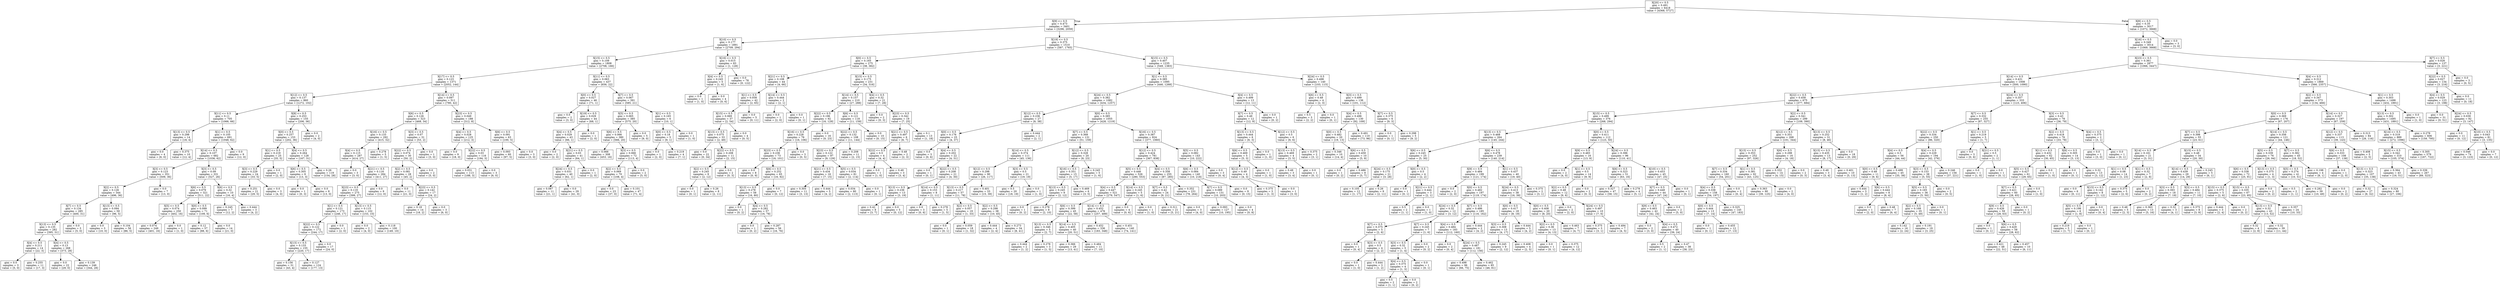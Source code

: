 digraph Tree {
node [shape=box] ;
0 [label="X[20] <= 0.5\ngini = 0.491\nsamples = 6418\nvalue = [4368, 5727]"] ;
1 [label="X[9] <= 0.5\ngini = 0.473\nsamples = 3401\nvalue = [3296, 2059]"] ;
0 -> 1 [labeldistance=2.5, labelangle=45, headlabel="True"] ;
2 [label="X[10] <= 0.5\ngini = 0.177\nsamples = 1891\nvalue = [2709, 294]"] ;
1 -> 2 ;
3 [label="X[15] <= 0.5\ngini = 0.109\nsamples = 1808\nvalue = [2708, 166]"] ;
2 -> 3 ;
4 [label="X[17] <= 0.5\ngini = 0.123\nsamples = 1371\nvalue = [2052, 144]"] ;
3 -> 4 ;
5 [label="X[12] <= 0.5\ngini = 0.137\nsamples = 860\nvalue = [1272, 102]"] ;
4 -> 5 ;
6 [label="X[11] <= 0.5\ngini = 0.11\nsamples = 705\nvalue = [1066, 66]"] ;
5 -> 6 ;
7 [label="X[13] <= 0.5\ngini = 0.298\nsamples = 14\nvalue = [18, 4]"] ;
6 -> 7 ;
8 [label="gini = 0.0\nsamples = 4\nvalue = [6, 0]"] ;
7 -> 8 ;
9 [label="gini = 0.375\nsamples = 10\nvalue = [12, 4]"] ;
7 -> 9 ;
10 [label="X[1] <= 0.5\ngini = 0.105\nsamples = 691\nvalue = [1048, 62]"] ;
6 -> 10 ;
11 [label="X[14] <= 0.5\ngini = 0.107\nsamples = 682\nvalue = [1036, 62]"] ;
10 -> 11 ;
12 [label="X[3] <= 0.5\ngini = 0.123\nsamples = 351\nvalue = [509, 36]"] ;
11 -> 12 ;
13 [label="X[2] <= 0.5\ngini = 0.126\nsamples = 344\nvalue = [496, 36]"] ;
12 -> 13 ;
14 [label="X[7] <= 0.5\ngini = 0.134\nsamples = 285\nvalue = [400, 31]"] ;
13 -> 14 ;
15 [label="X[13] <= 0.5\ngini = 0.135\nsamples = 282\nvalue = [395, 31]"] ;
14 -> 15 ;
16 [label="X[4] <= 0.5\ngini = 0.211\nsamples = 14\nvalue = [22, 3]"] ;
15 -> 16 ;
17 [label="gini = 0.0\nsamples = 3\nvalue = [5, 0]"] ;
16 -> 17 ;
18 [label="gini = 0.255\nsamples = 11\nvalue = [17, 3]"] ;
16 -> 18 ;
19 [label="X[4] <= 0.5\ngini = 0.13\nsamples = 268\nvalue = [373, 28]"] ;
15 -> 19 ;
20 [label="gini = 0.0\nsamples = 22\nvalue = [29, 0]"] ;
19 -> 20 ;
21 [label="gini = 0.139\nsamples = 246\nvalue = [344, 28]"] ;
19 -> 21 ;
22 [label="gini = 0.0\nsamples = 3\nvalue = [5, 0]"] ;
14 -> 22 ;
23 [label="X[13] <= 0.5\ngini = 0.094\nsamples = 59\nvalue = [96, 5]"] ;
13 -> 23 ;
24 [label="gini = 0.0\nsamples = 3\nvalue = [10, 0]"] ;
23 -> 24 ;
25 [label="gini = 0.104\nsamples = 56\nvalue = [86, 5]"] ;
23 -> 25 ;
26 [label="gini = 0.0\nsamples = 7\nvalue = [13, 0]"] ;
12 -> 26 ;
27 [label="X[3] <= 0.5\ngini = 0.09\nsamples = 331\nvalue = [527, 26]"] ;
11 -> 27 ;
28 [label="X[6] <= 0.5\ngini = 0.079\nsamples = 321\nvalue = [511, 22]"] ;
27 -> 28 ;
29 [label="X[5] <= 0.5\ngini = 0.074\nsamples = 250\nvalue = [402, 16]"] ;
28 -> 29 ;
30 [label="gini = 0.074\nsamples = 249\nvalue = [401, 16]"] ;
29 -> 30 ;
31 [label="gini = 0.0\nsamples = 1\nvalue = [1, 0]"] ;
29 -> 31 ;
32 [label="X[0] <= 0.5\ngini = 0.099\nsamples = 71\nvalue = [109, 6]"] ;
28 -> 32 ;
33 [label="gini = 0.12\nsamples = 57\nvalue = [88, 6]"] ;
32 -> 33 ;
34 [label="gini = 0.0\nsamples = 14\nvalue = [21, 0]"] ;
32 -> 34 ;
35 [label="X[6] <= 0.5\ngini = 0.32\nsamples = 10\nvalue = [16, 4]"] ;
27 -> 35 ;
36 [label="gini = 0.245\nsamples = 7\nvalue = [12, 2]"] ;
35 -> 36 ;
37 [label="gini = 0.444\nsamples = 3\nvalue = [4, 2]"] ;
35 -> 37 ;
38 [label="gini = 0.0\nsamples = 9\nvalue = [12, 0]"] ;
10 -> 38 ;
39 [label="X[8] <= 0.5\ngini = 0.253\nsamples = 155\nvalue = [206, 36]"] ;
5 -> 39 ;
40 [label="X[0] <= 0.5\ngini = 0.257\nsamples = 153\nvalue = [202, 36]"] ;
39 -> 40 ;
41 [label="X[1] <= 0.5\ngini = 0.219\nsamples = 25\nvalue = [35, 5]"] ;
40 -> 41 ;
42 [label="X[3] <= 0.5\ngini = 0.229\nsamples = 24\nvalue = [33, 5]"] ;
41 -> 42 ;
43 [label="gini = 0.251\nsamples = 21\nvalue = [29, 5]"] ;
42 -> 43 ;
44 [label="gini = 0.0\nsamples = 3\nvalue = [4, 0]"] ;
42 -> 44 ;
45 [label="gini = 0.0\nsamples = 1\nvalue = [2, 0]"] ;
41 -> 45 ;
46 [label="X[4] <= 0.5\ngini = 0.264\nsamples = 128\nvalue = [167, 31]"] ;
40 -> 46 ;
47 [label="X[6] <= 0.5\ngini = 0.305\nsamples = 9\nvalue = [13, 3]"] ;
46 -> 47 ;
48 [label="gini = 0.0\nsamples = 1\nvalue = [0, 3]"] ;
47 -> 48 ;
49 [label="gini = 0.0\nsamples = 8\nvalue = [13, 0]"] ;
47 -> 49 ;
50 [label="gini = 0.26\nsamples = 119\nvalue = [154, 28]"] ;
46 -> 50 ;
51 [label="gini = 0.0\nsamples = 2\nvalue = [4, 0]"] ;
39 -> 51 ;
52 [label="X[14] <= 0.5\ngini = 0.097\nsamples = 511\nvalue = [780, 42]"] ;
4 -> 52 ;
53 [label="X[6] <= 0.5\ngini = 0.126\nsamples = 323\nvalue = [468, 34]"] ;
52 -> 53 ;
54 [label="X[16] <= 0.5\ngini = 0.133\nsamples = 292\nvalue = [415, 32]"] ;
53 -> 54 ;
55 [label="X[4] <= 0.5\ngini = 0.115\nsamples = 287\nvalue = [414, 27]"] ;
54 -> 55 ;
56 [label="gini = 0.0\nsamples = 3\nvalue = [3, 0]"] ;
55 -> 56 ;
57 [label="X[21] <= 0.5\ngini = 0.116\nsamples = 284\nvalue = [411, 27]"] ;
55 -> 57 ;
58 [label="X[23] <= 0.5\ngini = 0.119\nsamples = 275\nvalue = [399, 27]"] ;
57 -> 58 ;
59 [label="X[1] <= 0.5\ngini = 0.121\nsamples = 173\nvalue = [246, 17]"] ;
58 -> 59 ;
60 [label="X[22] <= 0.5\ngini = 0.122\nsamples = 172\nvalue = [244, 17]"] ;
59 -> 60 ;
61 [label="X[13] <= 0.5\ngini = 0.133\nsamples = 155\nvalue = [220, 17]"] ;
60 -> 61 ;
62 [label="gini = 0.156\nsamples = 31\nvalue = [43, 4]"] ;
61 -> 62 ;
63 [label="gini = 0.127\nsamples = 124\nvalue = [177, 13]"] ;
61 -> 63 ;
64 [label="gini = 0.0\nsamples = 17\nvalue = [24, 0]"] ;
60 -> 64 ;
65 [label="gini = 0.0\nsamples = 1\nvalue = [2, 0]"] ;
59 -> 65 ;
66 [label="X[13] <= 0.5\ngini = 0.115\nsamples = 102\nvalue = [153, 10]"] ;
58 -> 66 ;
67 [label="gini = 0.0\nsamples = 2\nvalue = [4, 0]"] ;
66 -> 67 ;
68 [label="gini = 0.118\nsamples = 100\nvalue = [149, 10]"] ;
66 -> 68 ;
69 [label="gini = 0.0\nsamples = 9\nvalue = [12, 0]"] ;
57 -> 69 ;
70 [label="gini = 0.278\nsamples = 5\nvalue = [1, 5]"] ;
54 -> 70 ;
71 [label="X[3] <= 0.5\ngini = 0.07\nsamples = 31\nvalue = [53, 2]"] ;
53 -> 71 ;
72 [label="X[22] <= 0.5\ngini = 0.074\nsamples = 30\nvalue = [50, 2]"] ;
71 -> 72 ;
73 [label="X[2] <= 0.5\ngini = 0.081\nsamples = 28\nvalue = [45, 2]"] ;
72 -> 73 ;
74 [label="gini = 0.0\nsamples = 11\nvalue = [21, 0]"] ;
73 -> 74 ;
75 [label="X[23] <= 0.5\ngini = 0.142\nsamples = 17\nvalue = [24, 2]"] ;
73 -> 75 ;
76 [label="gini = 0.18\nsamples = 14\nvalue = [18, 2]"] ;
75 -> 76 ;
77 [label="gini = 0.0\nsamples = 3\nvalue = [6, 0]"] ;
75 -> 77 ;
78 [label="gini = 0.0\nsamples = 2\nvalue = [5, 0]"] ;
72 -> 78 ;
79 [label="gini = 0.0\nsamples = 1\nvalue = [3, 0]"] ;
71 -> 79 ;
80 [label="X[23] <= 0.5\ngini = 0.049\nsamples = 188\nvalue = [312, 8]"] ;
52 -> 80 ;
81 [label="X[4] <= 0.5\ngini = 0.028\nsamples = 125\nvalue = [212, 3]"] ;
80 -> 81 ;
82 [label="gini = 0.0\nsamples = 9\nvalue = [18, 0]"] ;
81 -> 82 ;
83 [label="X[22] <= 0.5\ngini = 0.03\nsamples = 116\nvalue = [194, 3]"] ;
81 -> 83 ;
84 [label="gini = 0.031\nsamples = 113\nvalue = [188, 3]"] ;
83 -> 84 ;
85 [label="gini = 0.0\nsamples = 3\nvalue = [6, 0]"] ;
83 -> 85 ;
86 [label="X[6] <= 0.5\ngini = 0.091\nsamples = 63\nvalue = [100, 5]"] ;
80 -> 86 ;
87 [label="gini = 0.093\nsamples = 60\nvalue = [97, 5]"] ;
86 -> 87 ;
88 [label="gini = 0.0\nsamples = 3\nvalue = [3, 0]"] ;
86 -> 88 ;
89 [label="X[11] <= 0.5\ngini = 0.063\nsamples = 437\nvalue = [656, 22]"] ;
3 -> 89 ;
90 [label="X[0] <= 0.5\ngini = 0.027\nsamples = 46\nvalue = [71, 1]"] ;
89 -> 90 ;
91 [label="gini = 0.0\nsamples = 2\nvalue = [3, 0]"] ;
90 -> 91 ;
92 [label="X[19] <= 0.5\ngini = 0.029\nsamples = 44\nvalue = [68, 1]"] ;
90 -> 92 ;
93 [label="X[4] <= 0.5\ngini = 0.029\nsamples = 43\nvalue = [66, 1]"] ;
92 -> 93 ;
94 [label="gini = 0.0\nsamples = 2\nvalue = [2, 0]"] ;
93 -> 94 ;
95 [label="X[21] <= 0.5\ngini = 0.03\nsamples = 41\nvalue = [64, 1]"] ;
93 -> 95 ;
96 [label="X[24] <= 0.5\ngini = 0.031\nsamples = 40\nvalue = [62, 1]"] ;
95 -> 96 ;
97 [label="gini = 0.087\nsamples = 11\nvalue = [21, 1]"] ;
96 -> 97 ;
98 [label="gini = 0.0\nsamples = 29\nvalue = [41, 0]"] ;
96 -> 98 ;
99 [label="gini = 0.0\nsamples = 1\nvalue = [2, 0]"] ;
95 -> 99 ;
100 [label="gini = 0.0\nsamples = 1\nvalue = [2, 0]"] ;
92 -> 100 ;
101 [label="X[7] <= 0.5\ngini = 0.067\nsamples = 391\nvalue = [585, 21]"] ;
89 -> 101 ;
102 [label="X[5] <= 0.5\ngini = 0.065\nsamples = 385\nvalue = [575, 20]"] ;
101 -> 102 ;
103 [label="X[6] <= 0.5\ngini = 0.066\nsamples = 380\nvalue = [566, 20]"] ;
102 -> 103 ;
104 [label="gini = 0.066\nsamples = 308\nvalue = [453, 16]"] ;
103 -> 104 ;
105 [label="X[3] <= 0.5\ngini = 0.066\nsamples = 72\nvalue = [113, 4]"] ;
103 -> 105 ;
106 [label="X[2] <= 0.5\ngini = 0.069\nsamples = 70\nvalue = [108, 4]"] ;
105 -> 106 ;
107 [label="gini = 0.0\nsamples = 23\nvalue = [37, 0]"] ;
106 -> 107 ;
108 [label="gini = 0.101\nsamples = 47\nvalue = [71, 4]"] ;
106 -> 108 ;
109 [label="gini = 0.0\nsamples = 2\nvalue = [5, 0]"] ;
105 -> 109 ;
110 [label="gini = 0.0\nsamples = 5\nvalue = [9, 0]"] ;
102 -> 110 ;
111 [label="X[1] <= 0.5\ngini = 0.165\nsamples = 6\nvalue = [10, 1]"] ;
101 -> 111 ;
112 [label="X[0] <= 0.5\ngini = 0.18\nsamples = 5\nvalue = [9, 1]"] ;
111 -> 112 ;
113 [label="gini = 0.0\nsamples = 1\nvalue = [2, 0]"] ;
112 -> 113 ;
114 [label="gini = 0.219\nsamples = 4\nvalue = [7, 1]"] ;
112 -> 114 ;
115 [label="gini = 0.0\nsamples = 1\nvalue = [1, 0]"] ;
111 -> 115 ;
116 [label="X[16] <= 0.5\ngini = 0.015\nsamples = 83\nvalue = [1, 128]"] ;
2 -> 116 ;
117 [label="X[4] <= 0.5\ngini = 0.245\nsamples = 5\nvalue = [1, 6]"] ;
116 -> 117 ;
118 [label="gini = 0.0\nsamples = 1\nvalue = [1, 0]"] ;
117 -> 118 ;
119 [label="gini = 0.0\nsamples = 4\nvalue = [0, 6]"] ;
117 -> 119 ;
120 [label="gini = 0.0\nsamples = 78\nvalue = [0, 122]"] ;
116 -> 120 ;
121 [label="X[19] <= 0.5\ngini = 0.375\nsamples = 1510\nvalue = [587, 1765]"] ;
1 -> 121 ;
122 [label="X[0] <= 0.5\ngini = 0.165\nsamples = 275\nvalue = [38, 382]"] ;
121 -> 122 ;
123 [label="X[21] <= 0.5\ngini = 0.108\nsamples = 44\nvalue = [4, 66]"] ;
122 -> 123 ;
124 [label="X[1] <= 0.5\ngini = 0.058\nsamples = 42\nvalue = [2, 65]"] ;
123 -> 124 ;
125 [label="X[15] <= 0.5\ngini = 0.069\nsamples = 37\nvalue = [2, 54]"] ;
124 -> 125 ;
126 [label="X[13] <= 0.5\ngini = 0.075\nsamples = 33\nvalue = [2, 49]"] ;
125 -> 126 ;
127 [label="gini = 0.0\nsamples = 22\nvalue = [0, 34]"] ;
126 -> 127 ;
128 [label="X[22] <= 0.5\ngini = 0.208\nsamples = 11\nvalue = [2, 15]"] ;
126 -> 128 ;
129 [label="X[2] <= 0.5\ngini = 0.245\nsamples = 9\nvalue = [2, 12]"] ;
128 -> 129 ;
130 [label="gini = 0.0\nsamples = 1\nvalue = [0, 1]"] ;
129 -> 130 ;
131 [label="gini = 0.26\nsamples = 8\nvalue = [2, 11]"] ;
129 -> 131 ;
132 [label="gini = 0.0\nsamples = 2\nvalue = [0, 3]"] ;
128 -> 132 ;
133 [label="gini = 0.0\nsamples = 4\nvalue = [0, 5]"] ;
125 -> 133 ;
134 [label="gini = 0.0\nsamples = 5\nvalue = [0, 11]"] ;
124 -> 134 ;
135 [label="X[14] <= 0.5\ngini = 0.444\nsamples = 2\nvalue = [2, 1]"] ;
123 -> 135 ;
136 [label="gini = 0.0\nsamples = 1\nvalue = [2, 0]"] ;
135 -> 136 ;
137 [label="gini = 0.0\nsamples = 1\nvalue = [0, 1]"] ;
135 -> 137 ;
138 [label="X[15] <= 0.5\ngini = 0.175\nsamples = 231\nvalue = [34, 316]"] ;
122 -> 138 ;
139 [label="X[14] <= 0.5\ngini = 0.157\nsamples = 210\nvalue = [27, 288]"] ;
138 -> 139 ;
140 [label="X[22] <= 0.5\ngini = 0.196\nsamples = 92\nvalue = [16, 129]"] ;
139 -> 140 ;
141 [label="X[16] <= 0.5\ngini = 0.228\nsamples = 76\nvalue = [16, 106]"] ;
140 -> 141 ;
142 [label="X[23] <= 0.5\ngini = 0.236\nsamples = 73\nvalue = [16, 101]"] ;
141 -> 142 ;
143 [label="gini = 0.0\nsamples = 8\nvalue = [0, 9]"] ;
142 -> 143 ;
144 [label="X[6] <= 0.5\ngini = 0.252\nsamples = 65\nvalue = [16, 92]"] ;
142 -> 144 ;
145 [label="X[13] <= 0.5\ngini = 0.278\nsamples = 58\nvalue = [16, 80]"] ;
144 -> 145 ;
146 [label="gini = 0.0\nsamples = 1\nvalue = [0, 2]"] ;
145 -> 146 ;
147 [label="X[4] <= 0.5\ngini = 0.282\nsamples = 57\nvalue = [16, 78]"] ;
145 -> 147 ;
148 [label="gini = 0.0\nsamples = 1\nvalue = [0, 2]"] ;
147 -> 148 ;
149 [label="gini = 0.287\nsamples = 56\nvalue = [16, 76]"] ;
147 -> 149 ;
150 [label="gini = 0.0\nsamples = 7\nvalue = [0, 12]"] ;
144 -> 150 ;
151 [label="gini = 0.0\nsamples = 3\nvalue = [0, 5]"] ;
141 -> 151 ;
152 [label="gini = 0.0\nsamples = 16\nvalue = [0, 23]"] ;
140 -> 152 ;
153 [label="X[6] <= 0.5\ngini = 0.121\nsamples = 118\nvalue = [11, 159]"] ;
139 -> 153 ;
154 [label="X[22] <= 0.5\ngini = 0.132\nsamples = 108\nvalue = [11, 144]"] ;
153 -> 154 ;
155 [label="X[23] <= 0.5\ngini = 0.122\nsamples = 97\nvalue = [9, 129]"] ;
154 -> 155 ;
156 [label="X[21] <= 0.5\ngini = 0.434\nsamples = 16\nvalue = [7, 15]"] ;
155 -> 156 ;
157 [label="gini = 0.305\nsamples = 11\nvalue = [3, 13]"] ;
156 -> 157 ;
158 [label="gini = 0.444\nsamples = 5\nvalue = [4, 2]"] ;
156 -> 158 ;
159 [label="X[5] <= 0.5\ngini = 0.034\nsamples = 81\nvalue = [2, 114]"] ;
155 -> 159 ;
160 [label="gini = 0.034\nsamples = 80\nvalue = [2, 113]"] ;
159 -> 160 ;
161 [label="gini = 0.0\nsamples = 1\nvalue = [0, 1]"] ;
159 -> 161 ;
162 [label="gini = 0.208\nsamples = 11\nvalue = [2, 15]"] ;
154 -> 162 ;
163 [label="gini = 0.0\nsamples = 10\nvalue = [0, 15]"] ;
153 -> 163 ;
164 [label="X[4] <= 0.5\ngini = 0.32\nsamples = 21\nvalue = [7, 28]"] ;
138 -> 164 ;
165 [label="gini = 0.0\nsamples = 2\nvalue = [0, 3]"] ;
164 -> 165 ;
166 [label="X[23] <= 0.5\ngini = 0.342\nsamples = 19\nvalue = [7, 25]"] ;
164 -> 166 ;
167 [label="X[21] <= 0.5\ngini = 0.497\nsamples = 6\nvalue = [6, 7]"] ;
166 -> 167 ;
168 [label="X[22] <= 0.5\ngini = 0.5\nsamples = 4\nvalue = [4, 4]"] ;
167 -> 168 ;
169 [label="gini = 0.0\nsamples = 1\nvalue = [1, 0]"] ;
168 -> 169 ;
170 [label="gini = 0.49\nsamples = 3\nvalue = [3, 4]"] ;
168 -> 170 ;
171 [label="gini = 0.48\nsamples = 2\nvalue = [2, 3]"] ;
167 -> 171 ;
172 [label="gini = 0.1\nsamples = 13\nvalue = [1, 18]"] ;
166 -> 172 ;
173 [label="X[15] <= 0.5\ngini = 0.407\nsamples = 1235\nvalue = [549, 1383]"] ;
121 -> 173 ;
174 [label="X[1] <= 0.5\ngini = 0.385\nsamples = 1095\nvalue = [446, 1268]"] ;
173 -> 174 ;
175 [label="X[24] <= 0.5\ngini = 0.382\nsamples = 1082\nvalue = [434, 1257]"] ;
174 -> 175 ;
176 [label="X[12] <= 0.5\ngini = 0.236\nsamples = 27\nvalue = [6, 38]"] ;
175 -> 176 ;
177 [label="X[0] <= 0.5\ngini = 0.176\nsamples = 25\nvalue = [4, 37]"] ;
176 -> 177 ;
178 [label="gini = 0.0\nsamples = 3\nvalue = [0, 6]"] ;
177 -> 178 ;
179 [label="X[4] <= 0.5\ngini = 0.202\nsamples = 22\nvalue = [4, 31]"] ;
177 -> 179 ;
180 [label="gini = 0.0\nsamples = 1\nvalue = [0, 1]"] ;
179 -> 180 ;
181 [label="X[22] <= 0.5\ngini = 0.208\nsamples = 21\nvalue = [4, 30]"] ;
179 -> 181 ;
182 [label="X[13] <= 0.5\ngini = 0.236\nsamples = 13\nvalue = [3, 19]"] ;
181 -> 182 ;
183 [label="gini = 0.42\nsamples = 8\nvalue = [3, 7]"] ;
182 -> 183 ;
184 [label="gini = 0.0\nsamples = 5\nvalue = [0, 12]"] ;
182 -> 184 ;
185 [label="X[14] <= 0.5\ngini = 0.153\nsamples = 8\nvalue = [1, 11]"] ;
181 -> 185 ;
186 [label="gini = 0.0\nsamples = 3\nvalue = [0, 6]"] ;
185 -> 186 ;
187 [label="gini = 0.278\nsamples = 5\nvalue = [1, 5]"] ;
185 -> 187 ;
188 [label="gini = 0.444\nsamples = 2\nvalue = [2, 1]"] ;
176 -> 188 ;
189 [label="X[0] <= 0.5\ngini = 0.385\nsamples = 1055\nvalue = [428, 1219]"] ;
175 -> 189 ;
190 [label="X[7] <= 0.5\ngini = 0.368\nsamples = 131\nvalue = [51, 159]"] ;
189 -> 190 ;
191 [label="X[14] <= 0.5\ngini = 0.374\nsamples = 111\nvalue = [45, 136]"] ;
190 -> 191 ;
192 [label="X[12] <= 0.5\ngini = 0.298\nsamples = 90\nvalue = [26, 117]"] ;
191 -> 192 ;
193 [label="X[13] <= 0.5\ngini = 0.217\nsamples = 57\nvalue = [11, 78]"] ;
192 -> 193 ;
194 [label="X[2] <= 0.5\ngini = 0.057\nsamples = 19\nvalue = [1, 33]"] ;
193 -> 194 ;
195 [label="gini = 0.0\nsamples = 1\nvalue = [0, 1]"] ;
194 -> 195 ;
196 [label="gini = 0.059\nsamples = 18\nvalue = [1, 32]"] ;
194 -> 196 ;
197 [label="X[2] <= 0.5\ngini = 0.298\nsamples = 38\nvalue = [10, 45]"] ;
193 -> 197 ;
198 [label="gini = 0.444\nsamples = 4\nvalue = [2, 4]"] ;
197 -> 198 ;
199 [label="gini = 0.273\nsamples = 34\nvalue = [8, 41]"] ;
197 -> 199 ;
200 [label="gini = 0.401\nsamples = 33\nvalue = [15, 39]"] ;
192 -> 200 ;
201 [label="X[3] <= 0.5\ngini = 0.5\nsamples = 21\nvalue = [19, 19]"] ;
191 -> 201 ;
202 [label="gini = 0.5\nsamples = 20\nvalue = [18, 19]"] ;
201 -> 202 ;
203 [label="gini = 0.0\nsamples = 1\nvalue = [1, 0]"] ;
201 -> 203 ;
204 [label="X[12] <= 0.5\ngini = 0.328\nsamples = 20\nvalue = [6, 23]"] ;
190 -> 204 ;
205 [label="X[16] <= 0.5\ngini = 0.351\nsamples = 15\nvalue = [5, 17]"] ;
204 -> 205 ;
206 [label="X[13] <= 0.5\ngini = 0.245\nsamples = 9\nvalue = [2, 12]"] ;
205 -> 206 ;
207 [label="gini = 0.0\nsamples = 1\nvalue = [0, 2]"] ;
206 -> 207 ;
208 [label="gini = 0.278\nsamples = 8\nvalue = [2, 10]"] ;
206 -> 208 ;
209 [label="gini = 0.469\nsamples = 6\nvalue = [3, 5]"] ;
205 -> 209 ;
210 [label="gini = 0.245\nsamples = 5\nvalue = [1, 6]"] ;
204 -> 210 ;
211 [label="X[16] <= 0.5\ngini = 0.387\nsamples = 924\nvalue = [377, 1060]"] ;
189 -> 211 ;
212 [label="X[12] <= 0.5\ngini = 0.424\nsamples = 781\nvalue = [367, 838]"] ;
211 -> 212 ;
213 [label="X[5] <= 0.5\ngini = 0.446\nsamples = 526\nvalue = [280, 553]"] ;
212 -> 213 ;
214 [label="X[4] <= 0.5\ngini = 0.447\nsamples = 521\nvalue = [279, 547]"] ;
213 -> 214 ;
215 [label="X[6] <= 0.5\ngini = 0.399\nsamples = 45\nvalue = [22, 58]"] ;
214 -> 215 ;
216 [label="X[13] <= 0.5\ngini = 0.346\nsamples = 5\nvalue = [2, 7]"] ;
215 -> 216 ;
217 [label="gini = 0.444\nsamples = 2\nvalue = [1, 2]"] ;
216 -> 217 ;
218 [label="gini = 0.278\nsamples = 3\nvalue = [1, 5]"] ;
216 -> 218 ;
219 [label="X[14] <= 0.5\ngini = 0.405\nsamples = 40\nvalue = [20, 51]"] ;
215 -> 219 ;
220 [label="gini = 0.366\nsamples = 29\nvalue = [13, 41]"] ;
219 -> 220 ;
221 [label="gini = 0.484\nsamples = 11\nvalue = [7, 10]"] ;
219 -> 221 ;
222 [label="X[14] <= 0.5\ngini = 0.452\nsamples = 476\nvalue = [257, 489]"] ;
214 -> 222 ;
223 [label="gini = 0.452\nsamples = 336\nvalue = [183, 348]"] ;
222 -> 223 ;
224 [label="gini = 0.451\nsamples = 140\nvalue = [74, 141]"] ;
222 -> 224 ;
225 [label="X[14] <= 0.5\ngini = 0.245\nsamples = 5\nvalue = [1, 6]"] ;
213 -> 225 ;
226 [label="gini = 0.0\nsamples = 4\nvalue = [0, 6]"] ;
225 -> 226 ;
227 [label="gini = 0.0\nsamples = 1\nvalue = [1, 0]"] ;
225 -> 227 ;
228 [label="X[4] <= 0.5\ngini = 0.358\nsamples = 255\nvalue = [87, 285]"] ;
212 -> 228 ;
229 [label="X[7] <= 0.5\ngini = 0.42\nsamples = 24\nvalue = [9, 21]"] ;
228 -> 229 ;
230 [label="gini = 0.311\nsamples = 21\nvalue = [5, 21]"] ;
229 -> 230 ;
231 [label="gini = 0.0\nsamples = 3\nvalue = [4, 0]"] ;
229 -> 231 ;
232 [label="gini = 0.352\nsamples = 231\nvalue = [78, 264]"] ;
228 -> 232 ;
233 [label="X[5] <= 0.5\ngini = 0.082\nsamples = 143\nvalue = [10, 222]"] ;
211 -> 233 ;
234 [label="X[6] <= 0.5\ngini = 0.084\nsamples = 140\nvalue = [10, 218]"] ;
233 -> 234 ;
235 [label="X[7] <= 0.5\ngini = 0.089\nsamples = 131\nvalue = [10, 203]"] ;
234 -> 235 ;
236 [label="gini = 0.093\nsamples = 127\nvalue = [10, 195]"] ;
235 -> 236 ;
237 [label="gini = 0.0\nsamples = 4\nvalue = [0, 8]"] ;
235 -> 237 ;
238 [label="gini = 0.0\nsamples = 9\nvalue = [0, 15]"] ;
234 -> 238 ;
239 [label="gini = 0.0\nsamples = 3\nvalue = [0, 4]"] ;
233 -> 239 ;
240 [label="X[4] <= 0.5\ngini = 0.499\nsamples = 13\nvalue = [12, 11]"] ;
174 -> 240 ;
241 [label="X[7] <= 0.5\ngini = 0.49\nsamples = 12\nvalue = [12, 9]"] ;
240 -> 241 ;
242 [label="X[13] <= 0.5\ngini = 0.444\nsamples = 6\nvalue = [6, 3]"] ;
241 -> 242 ;
243 [label="X[6] <= 0.5\ngini = 0.469\nsamples = 5\nvalue = [5, 3]"] ;
242 -> 243 ;
244 [label="X[12] <= 0.5\ngini = 0.49\nsamples = 4\nvalue = [4, 3]"] ;
243 -> 244 ;
245 [label="gini = 0.375\nsamples = 3\nvalue = [1, 3]"] ;
244 -> 245 ;
246 [label="gini = 0.0\nsamples = 1\nvalue = [3, 0]"] ;
244 -> 246 ;
247 [label="gini = 0.0\nsamples = 1\nvalue = [1, 0]"] ;
243 -> 247 ;
248 [label="gini = 0.0\nsamples = 1\nvalue = [1, 0]"] ;
242 -> 248 ;
249 [label="X[12] <= 0.5\ngini = 0.5\nsamples = 6\nvalue = [6, 6]"] ;
241 -> 249 ;
250 [label="X[13] <= 0.5\ngini = 0.469\nsamples = 4\nvalue = [3, 5]"] ;
249 -> 250 ;
251 [label="gini = 0.49\nsamples = 3\nvalue = [3, 4]"] ;
250 -> 251 ;
252 [label="gini = 0.0\nsamples = 1\nvalue = [0, 1]"] ;
250 -> 252 ;
253 [label="gini = 0.375\nsamples = 2\nvalue = [3, 1]"] ;
249 -> 253 ;
254 [label="gini = 0.0\nsamples = 1\nvalue = [0, 2]"] ;
240 -> 254 ;
255 [label="X[24] <= 0.5\ngini = 0.498\nsamples = 140\nvalue = [103, 115]"] ;
173 -> 255 ;
256 [label="X[6] <= 0.5\ngini = 0.48\nsamples = 4\nvalue = [2, 3]"] ;
255 -> 256 ;
257 [label="gini = 0.5\nsamples = 3\nvalue = [2, 2]"] ;
256 -> 257 ;
258 [label="gini = 0.0\nsamples = 1\nvalue = [0, 1]"] ;
256 -> 258 ;
259 [label="X[3] <= 0.5\ngini = 0.499\nsamples = 136\nvalue = [101, 112]"] ;
255 -> 259 ;
260 [label="X[4] <= 0.5\ngini = 0.496\nsamples = 130\nvalue = [92, 109]"] ;
259 -> 260 ;
261 [label="X[0] <= 0.5\ngini = 0.482\nsamples = 20\nvalue = [19, 13]"] ;
260 -> 261 ;
262 [label="gini = 0.346\nsamples = 10\nvalue = [14, 4]"] ;
261 -> 262 ;
263 [label="X[6] <= 0.5\ngini = 0.459\nsamples = 10\nvalue = [5, 9]"] ;
261 -> 263 ;
264 [label="gini = 0.0\nsamples = 1\nvalue = [0, 2]"] ;
263 -> 264 ;
265 [label="gini = 0.486\nsamples = 9\nvalue = [5, 7]"] ;
263 -> 265 ;
266 [label="gini = 0.491\nsamples = 110\nvalue = [73, 96]"] ;
260 -> 266 ;
267 [label="X[7] <= 0.5\ngini = 0.375\nsamples = 6\nvalue = [9, 3]"] ;
259 -> 267 ;
268 [label="gini = 0.0\nsamples = 1\nvalue = [0, 1]"] ;
267 -> 268 ;
269 [label="gini = 0.298\nsamples = 5\nvalue = [9, 2]"] ;
267 -> 269 ;
270 [label="X[8] <= 0.5\ngini = 0.35\nsamples = 3017\nvalue = [1072, 3668]"] ;
0 -> 270 [labeldistance=2.5, labelangle=-45, headlabel="False"] ;
271 [label="X[16] <= 0.5\ngini = 0.349\nsamples = 3014\nvalue = [1069, 3668]"] ;
270 -> 271 ;
272 [label="X[23] <= 0.5\ngini = 0.361\nsamples = 2877\nvalue = [1066, 3447]"] ;
271 -> 272 ;
273 [label="X[14] <= 0.5\ngini = 0.431\nsamples = 1008\nvalue = [500, 1090]"] ;
272 -> 273 ;
274 [label="X[22] <= 0.5\ngini = 0.458\nsamples = 675\nvalue = [377, 684]"] ;
273 -> 274 ;
275 [label="X[15] <= 0.5\ngini = 0.499\nsamples = 376\nvalue = [268, 294]"] ;
274 -> 275 ;
276 [label="X[13] <= 0.5\ngini = 0.468\nsamples = 264\nvalue = [145, 244]"] ;
275 -> 276 ;
277 [label="X[6] <= 0.5\ngini = 0.245\nsamples = 25\nvalue = [5, 30]"] ;
276 -> 277 ;
278 [label="X[24] <= 0.5\ngini = 0.175\nsamples = 21\nvalue = [3, 28]"] ;
277 -> 278 ;
279 [label="gini = 0.105\nsamples = 12\nvalue = [1, 17]"] ;
278 -> 279 ;
280 [label="gini = 0.26\nsamples = 9\nvalue = [2, 11]"] ;
278 -> 280 ;
281 [label="X[0] <= 0.5\ngini = 0.5\nsamples = 4\nvalue = [2, 2]"] ;
277 -> 281 ;
282 [label="gini = 0.0\nsamples = 1\nvalue = [0, 1]"] ;
281 -> 282 ;
283 [label="X[21] <= 0.5\ngini = 0.444\nsamples = 3\nvalue = [2, 1]"] ;
281 -> 283 ;
284 [label="gini = 0.5\nsamples = 2\nvalue = [1, 1]"] ;
283 -> 284 ;
285 [label="gini = 0.0\nsamples = 1\nvalue = [1, 0]"] ;
283 -> 285 ;
286 [label="X[6] <= 0.5\ngini = 0.478\nsamples = 239\nvalue = [140, 214]"] ;
276 -> 286 ;
287 [label="X[9] <= 0.5\ngini = 0.484\nsamples = 199\nvalue = [121, 174]"] ;
286 -> 287 ;
288 [label="gini = 0.0\nsamples = 2\nvalue = [2, 0]"] ;
287 -> 288 ;
289 [label="X[0] <= 0.5\ngini = 0.482\nsamples = 197\nvalue = [119, 174]"] ;
287 -> 289 ;
290 [label="X[24] <= 0.5\ngini = 0.32\nsamples = 12\nvalue = [3, 12]"] ;
289 -> 290 ;
291 [label="X[7] <= 0.5\ngini = 0.375\nsamples = 5\nvalue = [2, 6]"] ;
290 -> 291 ;
292 [label="gini = 0.0\nsamples = 1\nvalue = [0, 4]"] ;
291 -> 292 ;
293 [label="X[3] <= 0.5\ngini = 0.5\nsamples = 4\nvalue = [2, 2]"] ;
291 -> 293 ;
294 [label="gini = 0.0\nsamples = 1\nvalue = [1, 0]"] ;
293 -> 294 ;
295 [label="gini = 0.444\nsamples = 3\nvalue = [1, 2]"] ;
293 -> 295 ;
296 [label="X[7] <= 0.5\ngini = 0.245\nsamples = 7\nvalue = [1, 6]"] ;
290 -> 296 ;
297 [label="X[3] <= 0.5\ngini = 0.32\nsamples = 5\nvalue = [1, 4]"] ;
296 -> 297 ;
298 [label="X[4] <= 0.5\ngini = 0.375\nsamples = 4\nvalue = [1, 3]"] ;
297 -> 298 ;
299 [label="gini = 0.5\nsamples = 2\nvalue = [1, 1]"] ;
298 -> 299 ;
300 [label="gini = 0.0\nsamples = 2\nvalue = [0, 2]"] ;
298 -> 300 ;
301 [label="gini = 0.0\nsamples = 1\nvalue = [0, 1]"] ;
297 -> 301 ;
302 [label="gini = 0.0\nsamples = 2\nvalue = [0, 2]"] ;
296 -> 302 ;
303 [label="X[7] <= 0.5\ngini = 0.486\nsamples = 185\nvalue = [116, 162]"] ;
289 -> 303 ;
304 [label="X[4] <= 0.5\ngini = 0.484\nsamples = 183\nvalue = [112, 160]"] ;
303 -> 304 ;
305 [label="gini = 0.0\nsamples = 2\nvalue = [0, 4]"] ;
304 -> 305 ;
306 [label="X[24] <= 0.5\ngini = 0.487\nsamples = 181\nvalue = [112, 156]"] ;
304 -> 306 ;
307 [label="gini = 0.498\nsamples = 96\nvalue = [66, 75]"] ;
306 -> 307 ;
308 [label="gini = 0.462\nsamples = 85\nvalue = [46, 81]"] ;
306 -> 308 ;
309 [label="gini = 0.444\nsamples = 2\nvalue = [4, 2]"] ;
303 -> 309 ;
310 [label="X[1] <= 0.5\ngini = 0.437\nsamples = 40\nvalue = [19, 40]"] ;
286 -> 310 ;
311 [label="X[24] <= 0.5\ngini = 0.413\nsamples = 38\nvalue = [16, 39]"] ;
310 -> 311 ;
312 [label="X[0] <= 0.5\ngini = 0.417\nsamples = 18\nvalue = [8, 19]"] ;
311 -> 312 ;
313 [label="X[3] <= 0.5\ngini = 0.308\nsamples = 13\nvalue = [4, 17]"] ;
312 -> 313 ;
314 [label="gini = 0.245\nsamples = 9\nvalue = [2, 12]"] ;
313 -> 314 ;
315 [label="gini = 0.408\nsamples = 4\nvalue = [2, 5]"] ;
313 -> 315 ;
316 [label="gini = 0.444\nsamples = 5\nvalue = [4, 2]"] ;
312 -> 316 ;
317 [label="X[0] <= 0.5\ngini = 0.408\nsamples = 20\nvalue = [8, 20]"] ;
311 -> 317 ;
318 [label="X[2] <= 0.5\ngini = 0.36\nsamples = 13\nvalue = [4, 13]"] ;
317 -> 318 ;
319 [label="gini = 0.0\nsamples = 1\nvalue = [0, 1]"] ;
318 -> 319 ;
320 [label="gini = 0.375\nsamples = 12\nvalue = [4, 12]"] ;
318 -> 320 ;
321 [label="gini = 0.463\nsamples = 7\nvalue = [4, 7]"] ;
317 -> 321 ;
322 [label="gini = 0.375\nsamples = 2\nvalue = [3, 1]"] ;
310 -> 322 ;
323 [label="X[0] <= 0.5\ngini = 0.411\nsamples = 112\nvalue = [123, 50]"] ;
275 -> 323 ;
324 [label="X[9] <= 0.5\ngini = 0.483\nsamples = 16\nvalue = [13, 9]"] ;
323 -> 324 ;
325 [label="gini = 0.0\nsamples = 2\nvalue = [4, 0]"] ;
324 -> 325 ;
326 [label="X[1] <= 0.5\ngini = 0.5\nsamples = 14\nvalue = [9, 9]"] ;
324 -> 326 ;
327 [label="X[2] <= 0.5\ngini = 0.48\nsamples = 12\nvalue = [9, 6]"] ;
326 -> 327 ;
328 [label="gini = 0.0\nsamples = 2\nvalue = [2, 0]"] ;
327 -> 328 ;
329 [label="X[24] <= 0.5\ngini = 0.497\nsamples = 10\nvalue = [7, 6]"] ;
327 -> 329 ;
330 [label="gini = 0.375\nsamples = 3\nvalue = [3, 1]"] ;
329 -> 330 ;
331 [label="gini = 0.494\nsamples = 7\nvalue = [4, 5]"] ;
329 -> 331 ;
332 [label="gini = 0.0\nsamples = 2\nvalue = [0, 3]"] ;
326 -> 332 ;
333 [label="X[24] <= 0.5\ngini = 0.396\nsamples = 96\nvalue = [110, 41]"] ;
323 -> 333 ;
334 [label="X[6] <= 0.5\ngini = 0.323\nsamples = 51\nvalue = [63, 16]"] ;
333 -> 334 ;
335 [label="gini = 0.327\nsamples = 47\nvalue = [58, 15]"] ;
334 -> 335 ;
336 [label="gini = 0.278\nsamples = 4\nvalue = [5, 1]"] ;
334 -> 336 ;
337 [label="X[10] <= 0.5\ngini = 0.453\nsamples = 45\nvalue = [47, 25]"] ;
333 -> 337 ;
338 [label="X[7] <= 0.5\ngini = 0.448\nsamples = 44\nvalue = [47, 24]"] ;
337 -> 338 ;
339 [label="X[9] <= 0.5\ngini = 0.463\nsamples = 42\nvalue = [42, 24]"] ;
338 -> 339 ;
340 [label="gini = 0.0\nsamples = 2\nvalue = [3, 0]"] ;
339 -> 340 ;
341 [label="X[4] <= 0.5\ngini = 0.472\nsamples = 40\nvalue = [39, 24]"] ;
339 -> 341 ;
342 [label="gini = 0.5\nsamples = 2\nvalue = [1, 1]"] ;
341 -> 342 ;
343 [label="gini = 0.47\nsamples = 38\nvalue = [38, 23]"] ;
341 -> 343 ;
344 [label="gini = 0.0\nsamples = 2\nvalue = [5, 0]"] ;
338 -> 344 ;
345 [label="gini = 0.0\nsamples = 1\nvalue = [0, 1]"] ;
337 -> 345 ;
346 [label="X[2] <= 0.5\ngini = 0.341\nsamples = 299\nvalue = [109, 390]"] ;
274 -> 346 ;
347 [label="X[12] <= 0.5\ngini = 0.351\nsamples = 268\nvalue = [101, 344]"] ;
346 -> 347 ;
348 [label="X[15] <= 0.5\ngini = 0.353\nsamples = 252\nvalue = [97, 326]"] ;
347 -> 348 ;
349 [label="X[7] <= 0.5\ngini = 0.334\nsamples = 160\nvalue = [54, 201]"] ;
348 -> 349 ;
350 [label="X[4] <= 0.5\ngini = 0.338\nsamples = 158\nvalue = [54, 197]"] ;
349 -> 350 ;
351 [label="X[0] <= 0.5\ngini = 0.444\nsamples = 13\nvalue = [7, 14]"] ;
350 -> 351 ;
352 [label="gini = 0.0\nsamples = 1\nvalue = [0, 1]"] ;
351 -> 352 ;
353 [label="gini = 0.455\nsamples = 12\nvalue = [7, 13]"] ;
351 -> 353 ;
354 [label="gini = 0.325\nsamples = 145\nvalue = [47, 183]"] ;
350 -> 354 ;
355 [label="gini = 0.0\nsamples = 2\nvalue = [0, 4]"] ;
349 -> 355 ;
356 [label="X[1] <= 0.5\ngini = 0.381\nsamples = 92\nvalue = [43, 125]"] ;
348 -> 356 ;
357 [label="gini = 0.363\nsamples = 90\nvalue = [39, 125]"] ;
356 -> 357 ;
358 [label="gini = 0.0\nsamples = 2\nvalue = [4, 0]"] ;
356 -> 358 ;
359 [label="X[6] <= 0.5\ngini = 0.298\nsamples = 16\nvalue = [4, 18]"] ;
347 -> 359 ;
360 [label="gini = 0.332\nsamples = 14\nvalue = [4, 15]"] ;
359 -> 360 ;
361 [label="gini = 0.0\nsamples = 2\nvalue = [0, 3]"] ;
359 -> 361 ;
362 [label="X[13] <= 0.5\ngini = 0.252\nsamples = 31\nvalue = [8, 46]"] ;
346 -> 362 ;
363 [label="X[15] <= 0.5\ngini = 0.435\nsamples = 13\nvalue = [8, 17]"] ;
362 -> 363 ;
364 [label="gini = 0.49\nsamples = 3\nvalue = [3, 4]"] ;
363 -> 364 ;
365 [label="gini = 0.401\nsamples = 10\nvalue = [5, 13]"] ;
363 -> 365 ;
366 [label="gini = 0.0\nsamples = 18\nvalue = [0, 29]"] ;
362 -> 366 ;
367 [label="X[24] <= 0.5\ngini = 0.357\nsamples = 333\nvalue = [123, 406]"] ;
273 -> 367 ;
368 [label="X[7] <= 0.5\ngini = 0.332\nsamples = 255\nvalue = [87, 327]"] ;
367 -> 368 ;
369 [label="X[22] <= 0.5\ngini = 0.334\nsamples = 250\nvalue = [86, 320]"] ;
368 -> 369 ;
370 [label="X[4] <= 0.5\ngini = 0.5\nsamples = 56\nvalue = [44, 44]"] ;
369 -> 370 ;
371 [label="X[0] <= 0.5\ngini = 0.48\nsamples = 11\nvalue = [9, 6]"] ;
370 -> 371 ;
372 [label="gini = 0.444\nsamples = 3\nvalue = [1, 2]"] ;
371 -> 372 ;
373 [label="X[6] <= 0.5\ngini = 0.444\nsamples = 8\nvalue = [8, 4]"] ;
371 -> 373 ;
374 [label="gini = 0.0\nsamples = 1\nvalue = [2, 0]"] ;
373 -> 374 ;
375 [label="gini = 0.48\nsamples = 7\nvalue = [6, 4]"] ;
373 -> 375 ;
376 [label="gini = 0.499\nsamples = 45\nvalue = [35, 38]"] ;
370 -> 376 ;
377 [label="X[4] <= 0.5\ngini = 0.229\nsamples = 194\nvalue = [42, 276]"] ;
369 -> 377 ;
378 [label="X[3] <= 0.5\ngini = 0.153\nsamples = 38\nvalue = [5, 55]"] ;
377 -> 378 ;
379 [label="X[5] <= 0.5\ngini = 0.165\nsamples = 36\nvalue = [5, 50]"] ;
378 -> 379 ;
380 [label="X[2] <= 0.5\ngini = 0.168\nsamples = 35\nvalue = [5, 49]"] ;
379 -> 380 ;
381 [label="gini = 0.142\nsamples = 16\nvalue = [2, 24]"] ;
380 -> 381 ;
382 [label="gini = 0.191\nsamples = 19\nvalue = [3, 25]"] ;
380 -> 382 ;
383 [label="gini = 0.0\nsamples = 1\nvalue = [0, 1]"] ;
379 -> 383 ;
384 [label="gini = 0.0\nsamples = 2\nvalue = [0, 5]"] ;
378 -> 384 ;
385 [label="gini = 0.246\nsamples = 156\nvalue = [37, 221]"] ;
377 -> 385 ;
386 [label="X[1] <= 0.5\ngini = 0.219\nsamples = 5\nvalue = [1, 7]"] ;
368 -> 386 ;
387 [label="gini = 0.0\nsamples = 3\nvalue = [0, 6]"] ;
386 -> 387 ;
388 [label="X[21] <= 0.5\ngini = 0.5\nsamples = 2\nvalue = [1, 1]"] ;
386 -> 388 ;
389 [label="gini = 0.0\nsamples = 1\nvalue = [1, 0]"] ;
388 -> 389 ;
390 [label="gini = 0.0\nsamples = 1\nvalue = [0, 1]"] ;
388 -> 390 ;
391 [label="X[3] <= 0.5\ngini = 0.43\nsamples = 78\nvalue = [36, 79]"] ;
367 -> 391 ;
392 [label="X[2] <= 0.5\ngini = 0.418\nsamples = 76\nvalue = [33, 78]"] ;
391 -> 392 ;
393 [label="X[11] <= 0.5\ngini = 0.432\nsamples = 62\nvalue = [30, 65]"] ;
392 -> 393 ;
394 [label="X[5] <= 0.5\ngini = 0.427\nsamples = 61\nvalue = [29, 65]"] ;
393 -> 394 ;
395 [label="X[7] <= 0.5\ngini = 0.421\nsamples = 60\nvalue = [28, 65]"] ;
394 -> 395 ;
396 [label="X[9] <= 0.5\ngini = 0.426\nsamples = 59\nvalue = [28, 63]"] ;
395 -> 396 ;
397 [label="gini = 0.0\nsamples = 1\nvalue = [0, 1]"] ;
396 -> 397 ;
398 [label="X[6] <= 0.5\ngini = 0.429\nsamples = 58\nvalue = [28, 62]"] ;
396 -> 398 ;
399 [label="gini = 0.421\nsamples = 48\nvalue = [22, 51]"] ;
398 -> 399 ;
400 [label="gini = 0.457\nsamples = 10\nvalue = [6, 11]"] ;
398 -> 400 ;
401 [label="gini = 0.0\nsamples = 1\nvalue = [0, 2]"] ;
395 -> 401 ;
402 [label="gini = 0.0\nsamples = 1\nvalue = [1, 0]"] ;
394 -> 402 ;
403 [label="gini = 0.0\nsamples = 1\nvalue = [1, 0]"] ;
393 -> 403 ;
404 [label="X[6] <= 0.5\ngini = 0.305\nsamples = 14\nvalue = [3, 13]"] ;
392 -> 404 ;
405 [label="gini = 0.0\nsamples = 1\nvalue = [0, 1]"] ;
404 -> 405 ;
406 [label="gini = 0.32\nsamples = 13\nvalue = [3, 12]"] ;
404 -> 406 ;
407 [label="X[4] <= 0.5\ngini = 0.375\nsamples = 2\nvalue = [3, 1]"] ;
391 -> 407 ;
408 [label="gini = 0.0\nsamples = 1\nvalue = [3, 0]"] ;
407 -> 408 ;
409 [label="gini = 0.0\nsamples = 1\nvalue = [0, 1]"] ;
407 -> 409 ;
410 [label="X[4] <= 0.5\ngini = 0.312\nsamples = 1869\nvalue = [566, 2357]"] ;
272 -> 410 ;
411 [label="X[2] <= 0.5\ngini = 0.347\nsamples = 373\nvalue = [134, 466]"] ;
410 -> 411 ;
412 [label="X[0] <= 0.5\ngini = 0.369\nsamples = 176\nvalue = [67, 207]"] ;
411 -> 412 ;
413 [label="X[7] <= 0.5\ngini = 0.398\nsamples = 55\nvalue = [23, 61]"] ;
412 -> 413 ;
414 [label="X[14] <= 0.5\ngini = 0.161\nsamples = 21\nvalue = [3, 31]"] ;
413 -> 414 ;
415 [label="X[1] <= 0.5\ngini = 0.08\nsamples = 14\nvalue = [1, 23]"] ;
414 -> 415 ;
416 [label="gini = 0.0\nsamples = 6\nvalue = [0, 11]"] ;
415 -> 416 ;
417 [label="X[15] <= 0.5\ngini = 0.142\nsamples = 8\nvalue = [1, 12]"] ;
415 -> 417 ;
418 [label="X[5] <= 0.5\ngini = 0.198\nsamples = 6\nvalue = [1, 8]"] ;
417 -> 418 ;
419 [label="gini = 0.219\nsamples = 5\nvalue = [1, 7]"] ;
418 -> 419 ;
420 [label="gini = 0.0\nsamples = 1\nvalue = [0, 1]"] ;
418 -> 420 ;
421 [label="gini = 0.0\nsamples = 2\nvalue = [0, 4]"] ;
417 -> 421 ;
422 [label="X[1] <= 0.5\ngini = 0.32\nsamples = 7\nvalue = [2, 8]"] ;
414 -> 422 ;
423 [label="gini = 0.375\nsamples = 5\nvalue = [2, 6]"] ;
422 -> 423 ;
424 [label="gini = 0.0\nsamples = 2\nvalue = [0, 2]"] ;
422 -> 424 ;
425 [label="X[15] <= 0.5\ngini = 0.48\nsamples = 34\nvalue = [20, 30]"] ;
413 -> 425 ;
426 [label="X[14] <= 0.5\ngini = 0.439\nsamples = 29\nvalue = [14, 29]"] ;
425 -> 426 ;
427 [label="X[3] <= 0.5\ngini = 0.393\nsamples = 18\nvalue = [7, 19]"] ;
426 -> 427 ;
428 [label="gini = 0.48\nsamples = 5\nvalue = [2, 3]"] ;
427 -> 428 ;
429 [label="gini = 0.363\nsamples = 13\nvalue = [5, 16]"] ;
427 -> 429 ;
430 [label="X[3] <= 0.5\ngini = 0.484\nsamples = 11\nvalue = [7, 10]"] ;
426 -> 430 ;
431 [label="gini = 0.32\nsamples = 3\nvalue = [4, 1]"] ;
430 -> 431 ;
432 [label="gini = 0.375\nsamples = 8\nvalue = [3, 9]"] ;
430 -> 432 ;
433 [label="gini = 0.245\nsamples = 5\nvalue = [6, 1]"] ;
425 -> 433 ;
434 [label="X[14] <= 0.5\ngini = 0.356\nsamples = 121\nvalue = [44, 146]"] ;
412 -> 434 ;
435 [label="X[5] <= 0.5\ngini = 0.339\nsamples = 76\nvalue = [26, 94]"] ;
434 -> 435 ;
436 [label="X[6] <= 0.5\ngini = 0.338\nsamples = 72\nvalue = [25, 91]"] ;
435 -> 436 ;
437 [label="X[15] <= 0.5\ngini = 0.375\nsamples = 5\nvalue = [2, 6]"] ;
436 -> 437 ;
438 [label="gini = 0.444\nsamples = 3\nvalue = [2, 4]"] ;
437 -> 438 ;
439 [label="gini = 0.0\nsamples = 2\nvalue = [0, 2]"] ;
437 -> 439 ;
440 [label="X[15] <= 0.5\ngini = 0.335\nsamples = 67\nvalue = [23, 85]"] ;
436 -> 440 ;
441 [label="X[13] <= 0.5\ngini = 0.32\nsamples = 43\nvalue = [13, 52]"] ;
440 -> 441 ;
442 [label="gini = 0.32\nsamples = 4\nvalue = [2, 8]"] ;
441 -> 442 ;
443 [label="gini = 0.32\nsamples = 39\nvalue = [11, 44]"] ;
441 -> 443 ;
444 [label="gini = 0.357\nsamples = 24\nvalue = [10, 33]"] ;
440 -> 444 ;
445 [label="X[13] <= 0.5\ngini = 0.375\nsamples = 4\nvalue = [1, 3]"] ;
435 -> 445 ;
446 [label="gini = 0.0\nsamples = 2\nvalue = [0, 2]"] ;
445 -> 446 ;
447 [label="gini = 0.5\nsamples = 2\nvalue = [1, 1]"] ;
445 -> 447 ;
448 [label="X[7] <= 0.5\ngini = 0.382\nsamples = 45\nvalue = [18, 52]"] ;
434 -> 448 ;
449 [label="X[5] <= 0.5\ngini = 0.274\nsamples = 41\nvalue = [10, 51]"] ;
448 -> 449 ;
450 [label="gini = 0.282\nsamples = 39\nvalue = [10, 49]"] ;
449 -> 450 ;
451 [label="gini = 0.0\nsamples = 2\nvalue = [0, 2]"] ;
449 -> 451 ;
452 [label="gini = 0.198\nsamples = 4\nvalue = [8, 1]"] ;
448 -> 452 ;
453 [label="X[14] <= 0.5\ngini = 0.327\nsamples = 197\nvalue = [67, 259]"] ;
411 -> 453 ;
454 [label="X[12] <= 0.5\ngini = 0.337\nsamples = 113\nvalue = [39, 143]"] ;
453 -> 454 ;
455 [label="X[6] <= 0.5\ngini = 0.333\nsamples = 108\nvalue = [37, 138]"] ;
454 -> 455 ;
456 [label="gini = 0.0\nsamples = 1\nvalue = [2, 0]"] ;
455 -> 456 ;
457 [label="X[13] <= 0.5\ngini = 0.323\nsamples = 107\nvalue = [35, 138]"] ;
455 -> 457 ;
458 [label="gini = 0.32\nsamples = 27\nvalue = [8, 32]"] ;
457 -> 458 ;
459 [label="gini = 0.324\nsamples = 80\nvalue = [27, 106]"] ;
457 -> 459 ;
460 [label="gini = 0.408\nsamples = 5\nvalue = [2, 5]"] ;
454 -> 460 ;
461 [label="gini = 0.313\nsamples = 84\nvalue = [28, 116]"] ;
453 -> 461 ;
462 [label="X[1] <= 0.5\ngini = 0.303\nsamples = 1496\nvalue = [432, 1891]"] ;
410 -> 462 ;
463 [label="X[13] <= 0.5\ngini = 0.302\nsamples = 1495\nvalue = [431, 1891]"] ;
462 -> 463 ;
464 [label="X[14] <= 0.5\ngini = 0.319\nsamples = 889\nvalue = [272, 1096]"] ;
463 -> 464 ;
465 [label="X[15] <= 0.5\ngini = 0.342\nsamples = 310\nvalue = [105, 374]"] ;
464 -> 465 ;
466 [label="gini = 0.364\nsamples = 43\nvalue = [16, 51]"] ;
465 -> 466 ;
467 [label="gini = 0.339\nsamples = 267\nvalue = [89, 323]"] ;
465 -> 467 ;
468 [label="gini = 0.305\nsamples = 579\nvalue = [167, 722]"] ;
464 -> 468 ;
469 [label="gini = 0.278\nsamples = 606\nvalue = [159, 795]"] ;
463 -> 469 ;
470 [label="gini = 0.0\nsamples = 1\nvalue = [1, 0]"] ;
462 -> 470 ;
471 [label="X[7] <= 0.5\ngini = 0.026\nsamples = 137\nvalue = [3, 221]"] ;
271 -> 471 ;
472 [label="X[22] <= 0.5\ngini = 0.027\nsamples = 134\nvalue = [3, 216]"] ;
471 -> 472 ;
473 [label="X[4] <= 0.5\ngini = 0.029\nsamples = 123\nvalue = [3, 198]"] ;
472 -> 473 ;
474 [label="gini = 0.0\nsamples = 31\nvalue = [0, 51]"] ;
473 -> 474 ;
475 [label="X[24] <= 0.5\ngini = 0.039\nsamples = 92\nvalue = [3, 147]"] ;
473 -> 475 ;
476 [label="gini = 0.0\nsamples = 11\nvalue = [0, 12]"] ;
475 -> 476 ;
477 [label="X[10] <= 0.5\ngini = 0.043\nsamples = 81\nvalue = [3, 135]"] ;
475 -> 477 ;
478 [label="gini = 0.046\nsamples = 74\nvalue = [3, 123]"] ;
477 -> 478 ;
479 [label="gini = 0.0\nsamples = 7\nvalue = [0, 12]"] ;
477 -> 479 ;
480 [label="gini = 0.0\nsamples = 11\nvalue = [0, 18]"] ;
472 -> 480 ;
481 [label="gini = 0.0\nsamples = 3\nvalue = [0, 5]"] ;
471 -> 481 ;
482 [label="gini = 0.0\nsamples = 3\nvalue = [3, 0]"] ;
270 -> 482 ;
}